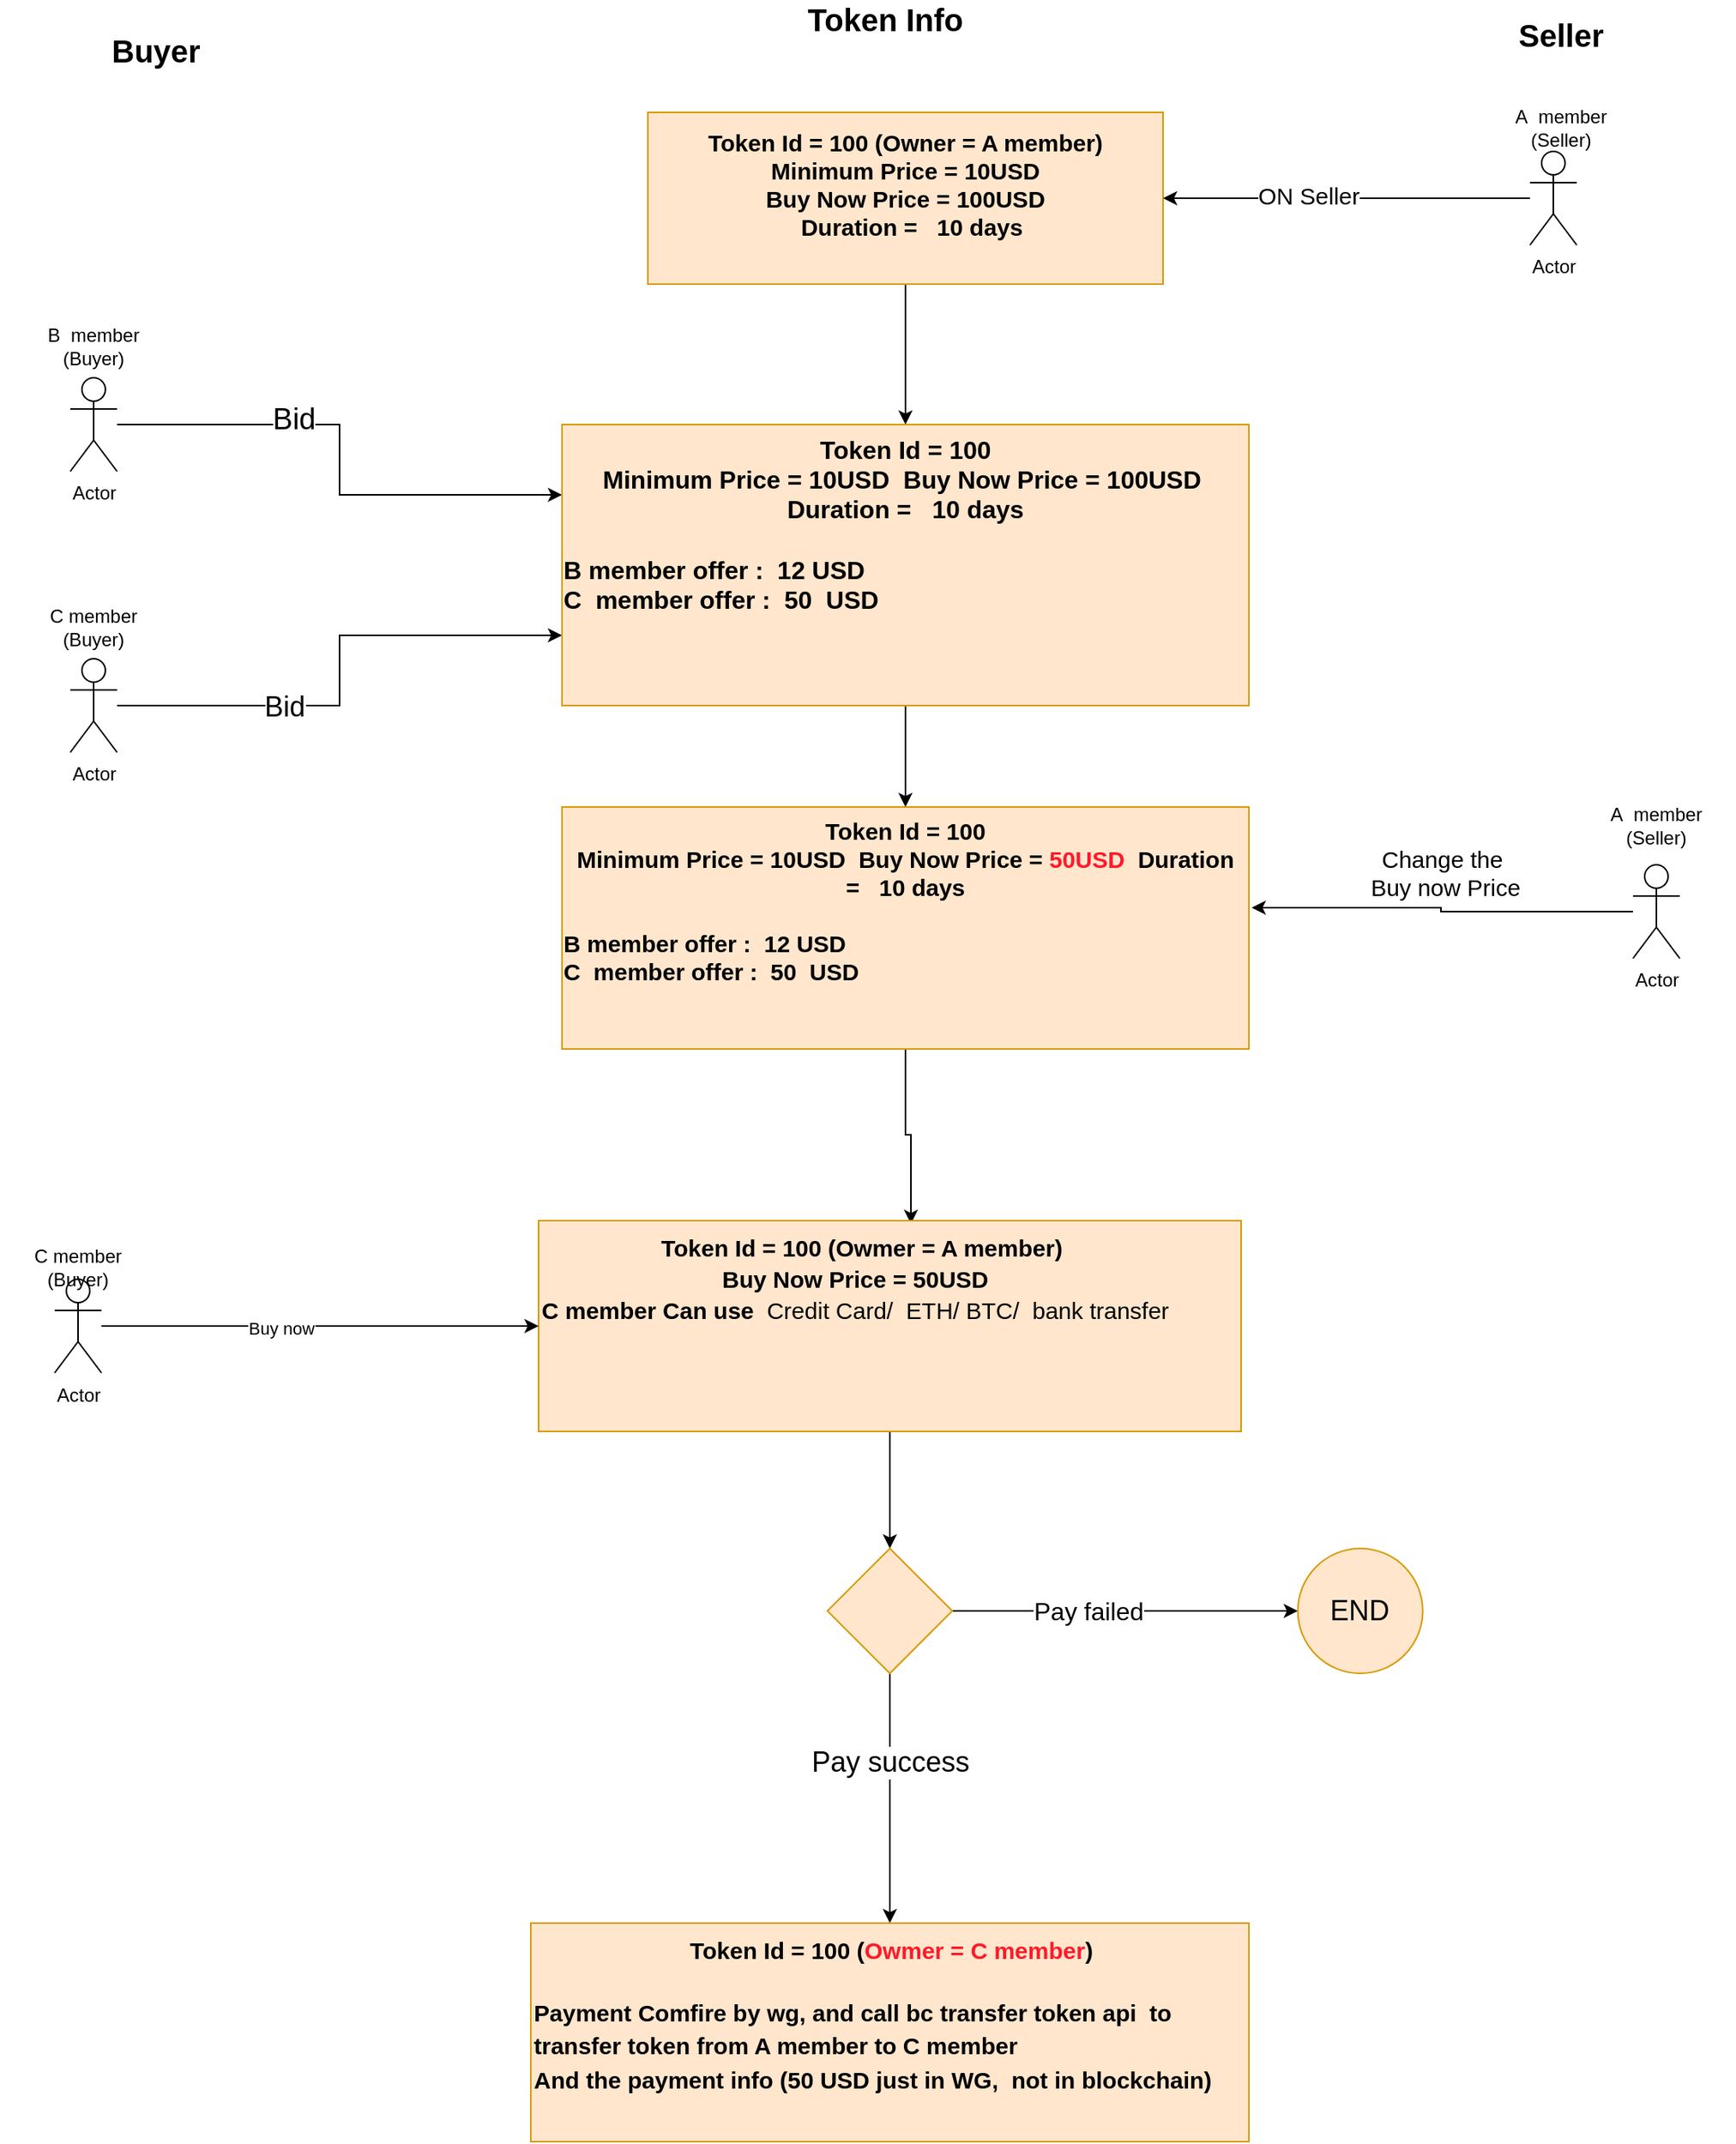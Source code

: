 <mxfile version="21.1.6" type="github">
  <diagram id="C5RBs43oDa-KdzZeNtuy" name="Page-1">
    <mxGraphModel dx="2390" dy="1273" grid="1" gridSize="10" guides="1" tooltips="1" connect="1" arrows="1" fold="1" page="1" pageScale="1" pageWidth="827" pageHeight="1169" math="0" shadow="0">
      <root>
        <mxCell id="WIyWlLk6GJQsqaUBKTNV-0" />
        <mxCell id="WIyWlLk6GJQsqaUBKTNV-1" parent="WIyWlLk6GJQsqaUBKTNV-0" />
        <mxCell id="D49RoCcQTnWWMwHeEupG-22" style="edgeStyle=orthogonalEdgeStyle;rounded=0;orthogonalLoop=1;jettySize=auto;html=1;entryX=0;entryY=0.25;entryDx=0;entryDy=0;" edge="1" parent="WIyWlLk6GJQsqaUBKTNV-1" source="D49RoCcQTnWWMwHeEupG-0" target="D49RoCcQTnWWMwHeEupG-21">
          <mxGeometry relative="1" as="geometry" />
        </mxCell>
        <mxCell id="D49RoCcQTnWWMwHeEupG-24" value="Bid" style="edgeLabel;html=1;align=center;verticalAlign=middle;resizable=0;points=[];fontSize=19;" vertex="1" connectable="0" parent="D49RoCcQTnWWMwHeEupG-22">
          <mxGeometry x="-0.318" y="3" relative="1" as="geometry">
            <mxPoint as="offset" />
          </mxGeometry>
        </mxCell>
        <mxCell id="D49RoCcQTnWWMwHeEupG-0" value="Actor" style="shape=umlActor;verticalLabelPosition=bottom;verticalAlign=top;html=1;outlineConnect=0;" vertex="1" parent="WIyWlLk6GJQsqaUBKTNV-1">
          <mxGeometry x="175" y="260" width="30" height="60" as="geometry" />
        </mxCell>
        <mxCell id="D49RoCcQTnWWMwHeEupG-23" style="edgeStyle=orthogonalEdgeStyle;rounded=0;orthogonalLoop=1;jettySize=auto;html=1;entryX=0;entryY=0.75;entryDx=0;entryDy=0;" edge="1" parent="WIyWlLk6GJQsqaUBKTNV-1" source="D49RoCcQTnWWMwHeEupG-3" target="D49RoCcQTnWWMwHeEupG-21">
          <mxGeometry relative="1" as="geometry" />
        </mxCell>
        <mxCell id="D49RoCcQTnWWMwHeEupG-25" value="Bid" style="edgeLabel;html=1;align=center;verticalAlign=middle;resizable=0;points=[];fontSize=18;" vertex="1" connectable="0" parent="D49RoCcQTnWWMwHeEupG-23">
          <mxGeometry x="-0.353" y="-1" relative="1" as="geometry">
            <mxPoint as="offset" />
          </mxGeometry>
        </mxCell>
        <mxCell id="D49RoCcQTnWWMwHeEupG-3" value="Actor" style="shape=umlActor;verticalLabelPosition=bottom;verticalAlign=top;html=1;outlineConnect=0;" vertex="1" parent="WIyWlLk6GJQsqaUBKTNV-1">
          <mxGeometry x="175" y="440" width="30" height="60" as="geometry" />
        </mxCell>
        <mxCell id="D49RoCcQTnWWMwHeEupG-4" value="B&amp;nbsp; member (Buyer)" style="text;html=1;strokeColor=none;fillColor=none;align=center;verticalAlign=middle;whiteSpace=wrap;rounded=0;" vertex="1" parent="WIyWlLk6GJQsqaUBKTNV-1">
          <mxGeometry x="140" y="230" width="100" height="20" as="geometry" />
        </mxCell>
        <mxCell id="D49RoCcQTnWWMwHeEupG-5" value="C member&lt;br&gt;(Buyer)" style="text;html=1;strokeColor=none;fillColor=none;align=center;verticalAlign=middle;whiteSpace=wrap;rounded=0;" vertex="1" parent="WIyWlLk6GJQsqaUBKTNV-1">
          <mxGeometry x="140" y="410" width="100" height="20" as="geometry" />
        </mxCell>
        <mxCell id="D49RoCcQTnWWMwHeEupG-57" style="edgeStyle=orthogonalEdgeStyle;rounded=0;orthogonalLoop=1;jettySize=auto;html=1;" edge="1" parent="WIyWlLk6GJQsqaUBKTNV-1" source="D49RoCcQTnWWMwHeEupG-9" target="D49RoCcQTnWWMwHeEupG-21">
          <mxGeometry relative="1" as="geometry" />
        </mxCell>
        <mxCell id="D49RoCcQTnWWMwHeEupG-9" value="&lt;b style=&quot;font-size: 15px;&quot;&gt;Token Id = 100 (Owner = A member)&lt;/b&gt;&lt;br style=&quot;font-size: 15px;&quot;&gt;&lt;b style=&quot;font-size: 15px;&quot;&gt;Minimum Price = 10USD&lt;br style=&quot;font-size: 15px;&quot;&gt;Buy Now Price = 100USD&lt;br style=&quot;font-size: 15px;&quot;&gt;&amp;nbsp; Duration =&amp;nbsp; &amp;nbsp;10 days&lt;/b&gt;&lt;br style=&quot;font-size: 15px;&quot;&gt;&lt;b style=&quot;font-size: 15px;&quot;&gt;&amp;nbsp; &amp;nbsp; &amp;nbsp; &amp;nbsp;&amp;nbsp;&lt;/b&gt;" style="rounded=0;whiteSpace=wrap;html=1;align=center;fillColor=#ffe6cc;strokeColor=#d79b00;labelPosition=center;verticalLabelPosition=middle;verticalAlign=middle;fontSize=15;" vertex="1" parent="WIyWlLk6GJQsqaUBKTNV-1">
          <mxGeometry x="545" y="90" width="330" height="110" as="geometry" />
        </mxCell>
        <mxCell id="D49RoCcQTnWWMwHeEupG-18" style="edgeStyle=orthogonalEdgeStyle;rounded=0;orthogonalLoop=1;jettySize=auto;html=1;fontSize=13;" edge="1" parent="WIyWlLk6GJQsqaUBKTNV-1" source="D49RoCcQTnWWMwHeEupG-14" target="D49RoCcQTnWWMwHeEupG-9">
          <mxGeometry relative="1" as="geometry" />
        </mxCell>
        <mxCell id="D49RoCcQTnWWMwHeEupG-20" value="&lt;font style=&quot;font-size: 15px;&quot;&gt;ON Seller&lt;/font&gt;" style="edgeLabel;html=1;align=center;verticalAlign=middle;resizable=0;points=[];" vertex="1" connectable="0" parent="D49RoCcQTnWWMwHeEupG-18">
          <mxGeometry x="0.208" y="-2" relative="1" as="geometry">
            <mxPoint as="offset" />
          </mxGeometry>
        </mxCell>
        <mxCell id="D49RoCcQTnWWMwHeEupG-14" value="Actor" style="shape=umlActor;verticalLabelPosition=bottom;verticalAlign=top;html=1;outlineConnect=0;" vertex="1" parent="WIyWlLk6GJQsqaUBKTNV-1">
          <mxGeometry x="1110" y="115" width="30" height="60" as="geometry" />
        </mxCell>
        <mxCell id="D49RoCcQTnWWMwHeEupG-15" value="A&amp;nbsp; member (Seller)" style="text;html=1;strokeColor=none;fillColor=none;align=center;verticalAlign=middle;whiteSpace=wrap;rounded=0;" vertex="1" parent="WIyWlLk6GJQsqaUBKTNV-1">
          <mxGeometry x="1080" y="90" width="100" height="20" as="geometry" />
        </mxCell>
        <mxCell id="D49RoCcQTnWWMwHeEupG-58" style="edgeStyle=orthogonalEdgeStyle;rounded=0;orthogonalLoop=1;jettySize=auto;html=1;entryX=0.5;entryY=0;entryDx=0;entryDy=0;" edge="1" parent="WIyWlLk6GJQsqaUBKTNV-1" source="D49RoCcQTnWWMwHeEupG-21" target="D49RoCcQTnWWMwHeEupG-32">
          <mxGeometry relative="1" as="geometry" />
        </mxCell>
        <mxCell id="D49RoCcQTnWWMwHeEupG-21" value="&lt;b style=&quot;font-size: 16px;&quot;&gt;Token Id = 100&lt;/b&gt;&lt;br style=&quot;font-size: 16px;&quot;&gt;&lt;b style=&quot;font-size: 16px;&quot;&gt;Minimum Price = 10USD&amp;nbsp; Buy Now Price = 100USD&amp;nbsp; Duration =&amp;nbsp; &amp;nbsp;10 days&lt;/b&gt;&lt;br style=&quot;font-size: 16px;&quot;&gt;&lt;b style=&quot;font-size: 16px;&quot;&gt;&amp;nbsp; &amp;nbsp; &amp;nbsp; &amp;nbsp;&lt;/b&gt;&lt;br style=&quot;font-size: 16px;&quot;&gt;&lt;div style=&quot;text-align: left; font-size: 16px;&quot;&gt;&lt;b style=&quot;font-size: 16px;&quot;&gt;B member offer :&amp;nbsp; 12 USD&amp;nbsp;&amp;nbsp;&lt;br style=&quot;font-size: 16px;&quot;&gt;&lt;/b&gt;&lt;b style=&quot;border-color: var(--border-color); font-size: 16px;&quot;&gt;C&amp;nbsp; member offer :&amp;nbsp; 50&amp;nbsp; USD&amp;nbsp;&amp;nbsp;&lt;/b&gt;&lt;b style=&quot;font-size: 16px;&quot;&gt;&lt;br style=&quot;font-size: 16px;&quot;&gt;&lt;/b&gt;&lt;/div&gt;" style="rounded=0;whiteSpace=wrap;html=1;align=center;fillColor=#ffe6cc;strokeColor=#d79b00;labelPosition=center;verticalLabelPosition=middle;verticalAlign=top;fontSize=16;" vertex="1" parent="WIyWlLk6GJQsqaUBKTNV-1">
          <mxGeometry x="490" y="290" width="440" height="180" as="geometry" />
        </mxCell>
        <mxCell id="D49RoCcQTnWWMwHeEupG-28" value="&lt;b&gt;&lt;font style=&quot;font-size: 20px;&quot;&gt;Token Info&amp;nbsp;&lt;/font&gt;&lt;/b&gt;" style="text;html=1;strokeColor=none;fillColor=none;align=center;verticalAlign=middle;whiteSpace=wrap;rounded=0;" vertex="1" parent="WIyWlLk6GJQsqaUBKTNV-1">
          <mxGeometry x="640" y="20" width="120" height="20" as="geometry" />
        </mxCell>
        <mxCell id="D49RoCcQTnWWMwHeEupG-59" style="edgeStyle=orthogonalEdgeStyle;rounded=0;orthogonalLoop=1;jettySize=auto;html=1;entryX=0.53;entryY=0.015;entryDx=0;entryDy=0;entryPerimeter=0;" edge="1" parent="WIyWlLk6GJQsqaUBKTNV-1" source="D49RoCcQTnWWMwHeEupG-32" target="D49RoCcQTnWWMwHeEupG-44">
          <mxGeometry relative="1" as="geometry" />
        </mxCell>
        <mxCell id="D49RoCcQTnWWMwHeEupG-32" value="&lt;b style=&quot;font-size: 15px;&quot;&gt;Token Id = 100&lt;/b&gt;&lt;br style=&quot;font-size: 15px;&quot;&gt;&lt;b style=&quot;font-size: 15px;&quot;&gt;Minimum Price = 10USD&amp;nbsp; Buy Now Price = &lt;font color=&quot;#ff1929&quot; style=&quot;font-size: 15px;&quot;&gt;50USD&amp;nbsp; &lt;/font&gt;Duration =&amp;nbsp; &amp;nbsp;10 days&lt;/b&gt;&lt;br style=&quot;font-size: 15px;&quot;&gt;&lt;b style=&quot;font-size: 15px;&quot;&gt;&amp;nbsp; &amp;nbsp; &amp;nbsp; &amp;nbsp;&amp;nbsp;&lt;/b&gt;&lt;br style=&quot;font-size: 15px;&quot;&gt;&lt;div style=&quot;text-align: left; font-size: 15px;&quot;&gt;&lt;b style=&quot;font-size: 15px;&quot;&gt;B member offer :&amp;nbsp; 12 USD&amp;nbsp;&amp;nbsp;&lt;br style=&quot;font-size: 15px;&quot;&gt;&lt;/b&gt;&lt;b style=&quot;border-color: var(--border-color); font-size: 15px;&quot;&gt;C&amp;nbsp; member offer :&amp;nbsp; 50&amp;nbsp; USD&amp;nbsp;&amp;nbsp;&lt;/b&gt;&lt;b style=&quot;font-size: 15px;&quot;&gt;&lt;br style=&quot;font-size: 15px;&quot;&gt;&lt;/b&gt;&lt;/div&gt;" style="rounded=0;whiteSpace=wrap;html=1;align=center;fillColor=#ffe6cc;strokeColor=#d79b00;labelPosition=center;verticalLabelPosition=middle;verticalAlign=top;fontSize=15;" vertex="1" parent="WIyWlLk6GJQsqaUBKTNV-1">
          <mxGeometry x="490" y="535" width="440" height="155" as="geometry" />
        </mxCell>
        <mxCell id="D49RoCcQTnWWMwHeEupG-40" style="edgeStyle=orthogonalEdgeStyle;rounded=0;orthogonalLoop=1;jettySize=auto;html=1;entryX=1.004;entryY=0.416;entryDx=0;entryDy=0;entryPerimeter=0;" edge="1" parent="WIyWlLk6GJQsqaUBKTNV-1" source="D49RoCcQTnWWMwHeEupG-33" target="D49RoCcQTnWWMwHeEupG-32">
          <mxGeometry relative="1" as="geometry" />
        </mxCell>
        <mxCell id="D49RoCcQTnWWMwHeEupG-33" value="Actor" style="shape=umlActor;verticalLabelPosition=bottom;verticalAlign=top;html=1;outlineConnect=0;" vertex="1" parent="WIyWlLk6GJQsqaUBKTNV-1">
          <mxGeometry x="1176" y="572" width="30" height="60" as="geometry" />
        </mxCell>
        <mxCell id="D49RoCcQTnWWMwHeEupG-34" value="A&amp;nbsp; member (Seller)" style="text;html=1;strokeColor=none;fillColor=none;align=center;verticalAlign=middle;whiteSpace=wrap;rounded=0;" vertex="1" parent="WIyWlLk6GJQsqaUBKTNV-1">
          <mxGeometry x="1141" y="537" width="100" height="20" as="geometry" />
        </mxCell>
        <mxCell id="D49RoCcQTnWWMwHeEupG-35" value="&lt;span style=&quot;font-size: 20px;&quot;&gt;&lt;b&gt;Seller&lt;/b&gt;&lt;/span&gt;" style="text;html=1;strokeColor=none;fillColor=none;align=center;verticalAlign=middle;whiteSpace=wrap;rounded=0;" vertex="1" parent="WIyWlLk6GJQsqaUBKTNV-1">
          <mxGeometry x="1070" y="30" width="120" height="20" as="geometry" />
        </mxCell>
        <mxCell id="D49RoCcQTnWWMwHeEupG-36" value="&lt;span style=&quot;font-size: 20px;&quot;&gt;&lt;b&gt;Buyer&lt;/b&gt;&lt;/span&gt;" style="text;html=1;strokeColor=none;fillColor=none;align=center;verticalAlign=middle;whiteSpace=wrap;rounded=0;" vertex="1" parent="WIyWlLk6GJQsqaUBKTNV-1">
          <mxGeometry x="170" y="40" width="120" height="20" as="geometry" />
        </mxCell>
        <mxCell id="D49RoCcQTnWWMwHeEupG-43" value="&lt;font style=&quot;font-size: 15px;&quot;&gt;Change the&amp;nbsp; Buy now Price&lt;/font&gt;" style="text;html=1;strokeColor=none;fillColor=none;align=center;verticalAlign=middle;whiteSpace=wrap;rounded=0;" vertex="1" parent="WIyWlLk6GJQsqaUBKTNV-1">
          <mxGeometry x="1006" y="562" width="100" height="30" as="geometry" />
        </mxCell>
        <mxCell id="D49RoCcQTnWWMwHeEupG-64" value="" style="edgeStyle=orthogonalEdgeStyle;rounded=0;orthogonalLoop=1;jettySize=auto;html=1;" edge="1" parent="WIyWlLk6GJQsqaUBKTNV-1" source="D49RoCcQTnWWMwHeEupG-44" target="D49RoCcQTnWWMwHeEupG-63">
          <mxGeometry relative="1" as="geometry" />
        </mxCell>
        <mxCell id="D49RoCcQTnWWMwHeEupG-44" value="&lt;div style=&quot;text-align: center;&quot;&gt;&lt;b style=&quot;font-size: 15px; background-color: initial;&quot;&gt;Token Id = 100 (Owmer = A member)&lt;/b&gt;&lt;/div&gt;&lt;font style=&quot;font-size: 15px;&quot;&gt;&lt;div style=&quot;text-align: center;&quot;&gt;&lt;b style=&quot;background-color: initial;&quot;&gt;&lt;span style=&quot;white-space: pre;&quot;&gt; &lt;/span&gt;Buy Now Price = 50USD&amp;nbsp;&lt;/b&gt;&lt;span style=&quot;background-color: initial; border-color: var(--border-color);&quot;&gt;&lt;b&gt;&amp;nbsp;&amp;nbsp;&lt;/b&gt;&lt;/span&gt;&lt;/div&gt;&lt;span style=&quot;background-color: initial; border-color: var(--border-color);&quot;&gt;&lt;b style=&quot;&quot;&gt;C member Can use&amp;nbsp;&amp;nbsp;&lt;/b&gt;&lt;/span&gt;Credit Card/&amp;nbsp; ETH/ BTC/&amp;nbsp; bank transfer&amp;nbsp;&amp;nbsp;&lt;/font&gt;" style="rounded=0;whiteSpace=wrap;html=1;align=left;fillColor=#ffe6cc;strokeColor=#d79b00;labelPosition=center;verticalLabelPosition=middle;verticalAlign=top;fontSize=18;" vertex="1" parent="WIyWlLk6GJQsqaUBKTNV-1">
          <mxGeometry x="475" y="800" width="450" height="135" as="geometry" />
        </mxCell>
        <mxCell id="D49RoCcQTnWWMwHeEupG-52" style="edgeStyle=orthogonalEdgeStyle;rounded=0;orthogonalLoop=1;jettySize=auto;html=1;entryX=0;entryY=0.5;entryDx=0;entryDy=0;" edge="1" parent="WIyWlLk6GJQsqaUBKTNV-1" source="D49RoCcQTnWWMwHeEupG-49" target="D49RoCcQTnWWMwHeEupG-44">
          <mxGeometry relative="1" as="geometry" />
        </mxCell>
        <mxCell id="D49RoCcQTnWWMwHeEupG-53" value="Buy now" style="edgeLabel;html=1;align=center;verticalAlign=middle;resizable=0;points=[];" vertex="1" connectable="0" parent="D49RoCcQTnWWMwHeEupG-52">
          <mxGeometry x="-0.182" y="-1" relative="1" as="geometry">
            <mxPoint as="offset" />
          </mxGeometry>
        </mxCell>
        <mxCell id="D49RoCcQTnWWMwHeEupG-49" value="Actor" style="shape=umlActor;verticalLabelPosition=bottom;verticalAlign=top;html=1;outlineConnect=0;" vertex="1" parent="WIyWlLk6GJQsqaUBKTNV-1">
          <mxGeometry x="165" y="837.5" width="30" height="60" as="geometry" />
        </mxCell>
        <mxCell id="D49RoCcQTnWWMwHeEupG-50" value="C member&lt;br&gt;(Buyer)" style="text;html=1;strokeColor=none;fillColor=none;align=center;verticalAlign=middle;whiteSpace=wrap;rounded=0;" vertex="1" parent="WIyWlLk6GJQsqaUBKTNV-1">
          <mxGeometry x="130" y="820" width="100" height="20" as="geometry" />
        </mxCell>
        <mxCell id="D49RoCcQTnWWMwHeEupG-68" value="" style="edgeStyle=orthogonalEdgeStyle;rounded=0;orthogonalLoop=1;jettySize=auto;html=1;fontSize=14;" edge="1" parent="WIyWlLk6GJQsqaUBKTNV-1" source="D49RoCcQTnWWMwHeEupG-63" target="D49RoCcQTnWWMwHeEupG-67">
          <mxGeometry relative="1" as="geometry" />
        </mxCell>
        <mxCell id="D49RoCcQTnWWMwHeEupG-69" value="Pay failed" style="edgeLabel;html=1;align=center;verticalAlign=middle;resizable=0;points=[];fontSize=16;" vertex="1" connectable="0" parent="D49RoCcQTnWWMwHeEupG-68">
          <mxGeometry x="-0.218" relative="1" as="geometry">
            <mxPoint as="offset" />
          </mxGeometry>
        </mxCell>
        <mxCell id="D49RoCcQTnWWMwHeEupG-76" style="edgeStyle=orthogonalEdgeStyle;rounded=0;orthogonalLoop=1;jettySize=auto;html=1;" edge="1" parent="WIyWlLk6GJQsqaUBKTNV-1" source="D49RoCcQTnWWMwHeEupG-63" target="D49RoCcQTnWWMwHeEupG-75">
          <mxGeometry relative="1" as="geometry" />
        </mxCell>
        <mxCell id="D49RoCcQTnWWMwHeEupG-77" value="&lt;font style=&quot;font-size: 18px;&quot;&gt;Pay success&lt;/font&gt;" style="edgeLabel;html=1;align=center;verticalAlign=middle;resizable=0;points=[];" vertex="1" connectable="0" parent="D49RoCcQTnWWMwHeEupG-76">
          <mxGeometry x="-0.285" relative="1" as="geometry">
            <mxPoint as="offset" />
          </mxGeometry>
        </mxCell>
        <mxCell id="D49RoCcQTnWWMwHeEupG-63" value="" style="rhombus;whiteSpace=wrap;html=1;fontSize=18;align=left;verticalAlign=top;fillColor=#ffe6cc;strokeColor=#d79b00;rounded=0;" vertex="1" parent="WIyWlLk6GJQsqaUBKTNV-1">
          <mxGeometry x="660" y="1010" width="80" height="80" as="geometry" />
        </mxCell>
        <mxCell id="D49RoCcQTnWWMwHeEupG-67" value="END" style="ellipse;whiteSpace=wrap;html=1;fontSize=18;align=center;verticalAlign=middle;fillColor=#ffe6cc;strokeColor=#d79b00;rounded=0;" vertex="1" parent="WIyWlLk6GJQsqaUBKTNV-1">
          <mxGeometry x="961.33" y="1010" width="80" height="80" as="geometry" />
        </mxCell>
        <mxCell id="D49RoCcQTnWWMwHeEupG-75" value="&lt;div style=&quot;&quot;&gt;&lt;div style=&quot;border-color: var(--border-color); text-align: center;&quot;&gt;&lt;b style=&quot;border-color: var(--border-color); font-size: 15px; background-color: initial;&quot;&gt;Token Id = 100 (&lt;font color=&quot;#ff1929&quot;&gt;Owmer = C member&lt;/font&gt;)&lt;/b&gt;&lt;/div&gt;&lt;font style=&quot;border-color: var(--border-color); font-size: 15px;&quot;&gt;&lt;div style=&quot;border-color: var(--border-color); text-align: center;&quot;&gt;&lt;b style=&quot;border-color: var(--border-color); background-color: initial;&quot;&gt;&amp;nbsp;&lt;/b&gt;&lt;span style=&quot;border-color: var(--border-color); background-color: initial;&quot;&gt;&lt;b style=&quot;border-color: var(--border-color);&quot;&gt;&amp;nbsp;&amp;nbsp;&lt;/b&gt;&lt;/span&gt;&lt;/div&gt;&lt;/font&gt;&lt;span style=&quot;font-size: 15px;&quot;&gt;&lt;b&gt;Payment Comfire by wg, and call bc transfer token api&amp;nbsp; to transfer token from A member to C member&amp;nbsp;&amp;nbsp;&lt;br&gt;And the payment info (50 USD just in WG,&amp;nbsp; not in blockchain)&lt;/b&gt;&lt;/span&gt;&lt;/div&gt;" style="rounded=0;whiteSpace=wrap;html=1;align=left;fillColor=#ffe6cc;strokeColor=#d79b00;labelPosition=center;verticalLabelPosition=middle;verticalAlign=top;fontSize=18;" vertex="1" parent="WIyWlLk6GJQsqaUBKTNV-1">
          <mxGeometry x="470" y="1250" width="460" height="140" as="geometry" />
        </mxCell>
      </root>
    </mxGraphModel>
  </diagram>
</mxfile>

